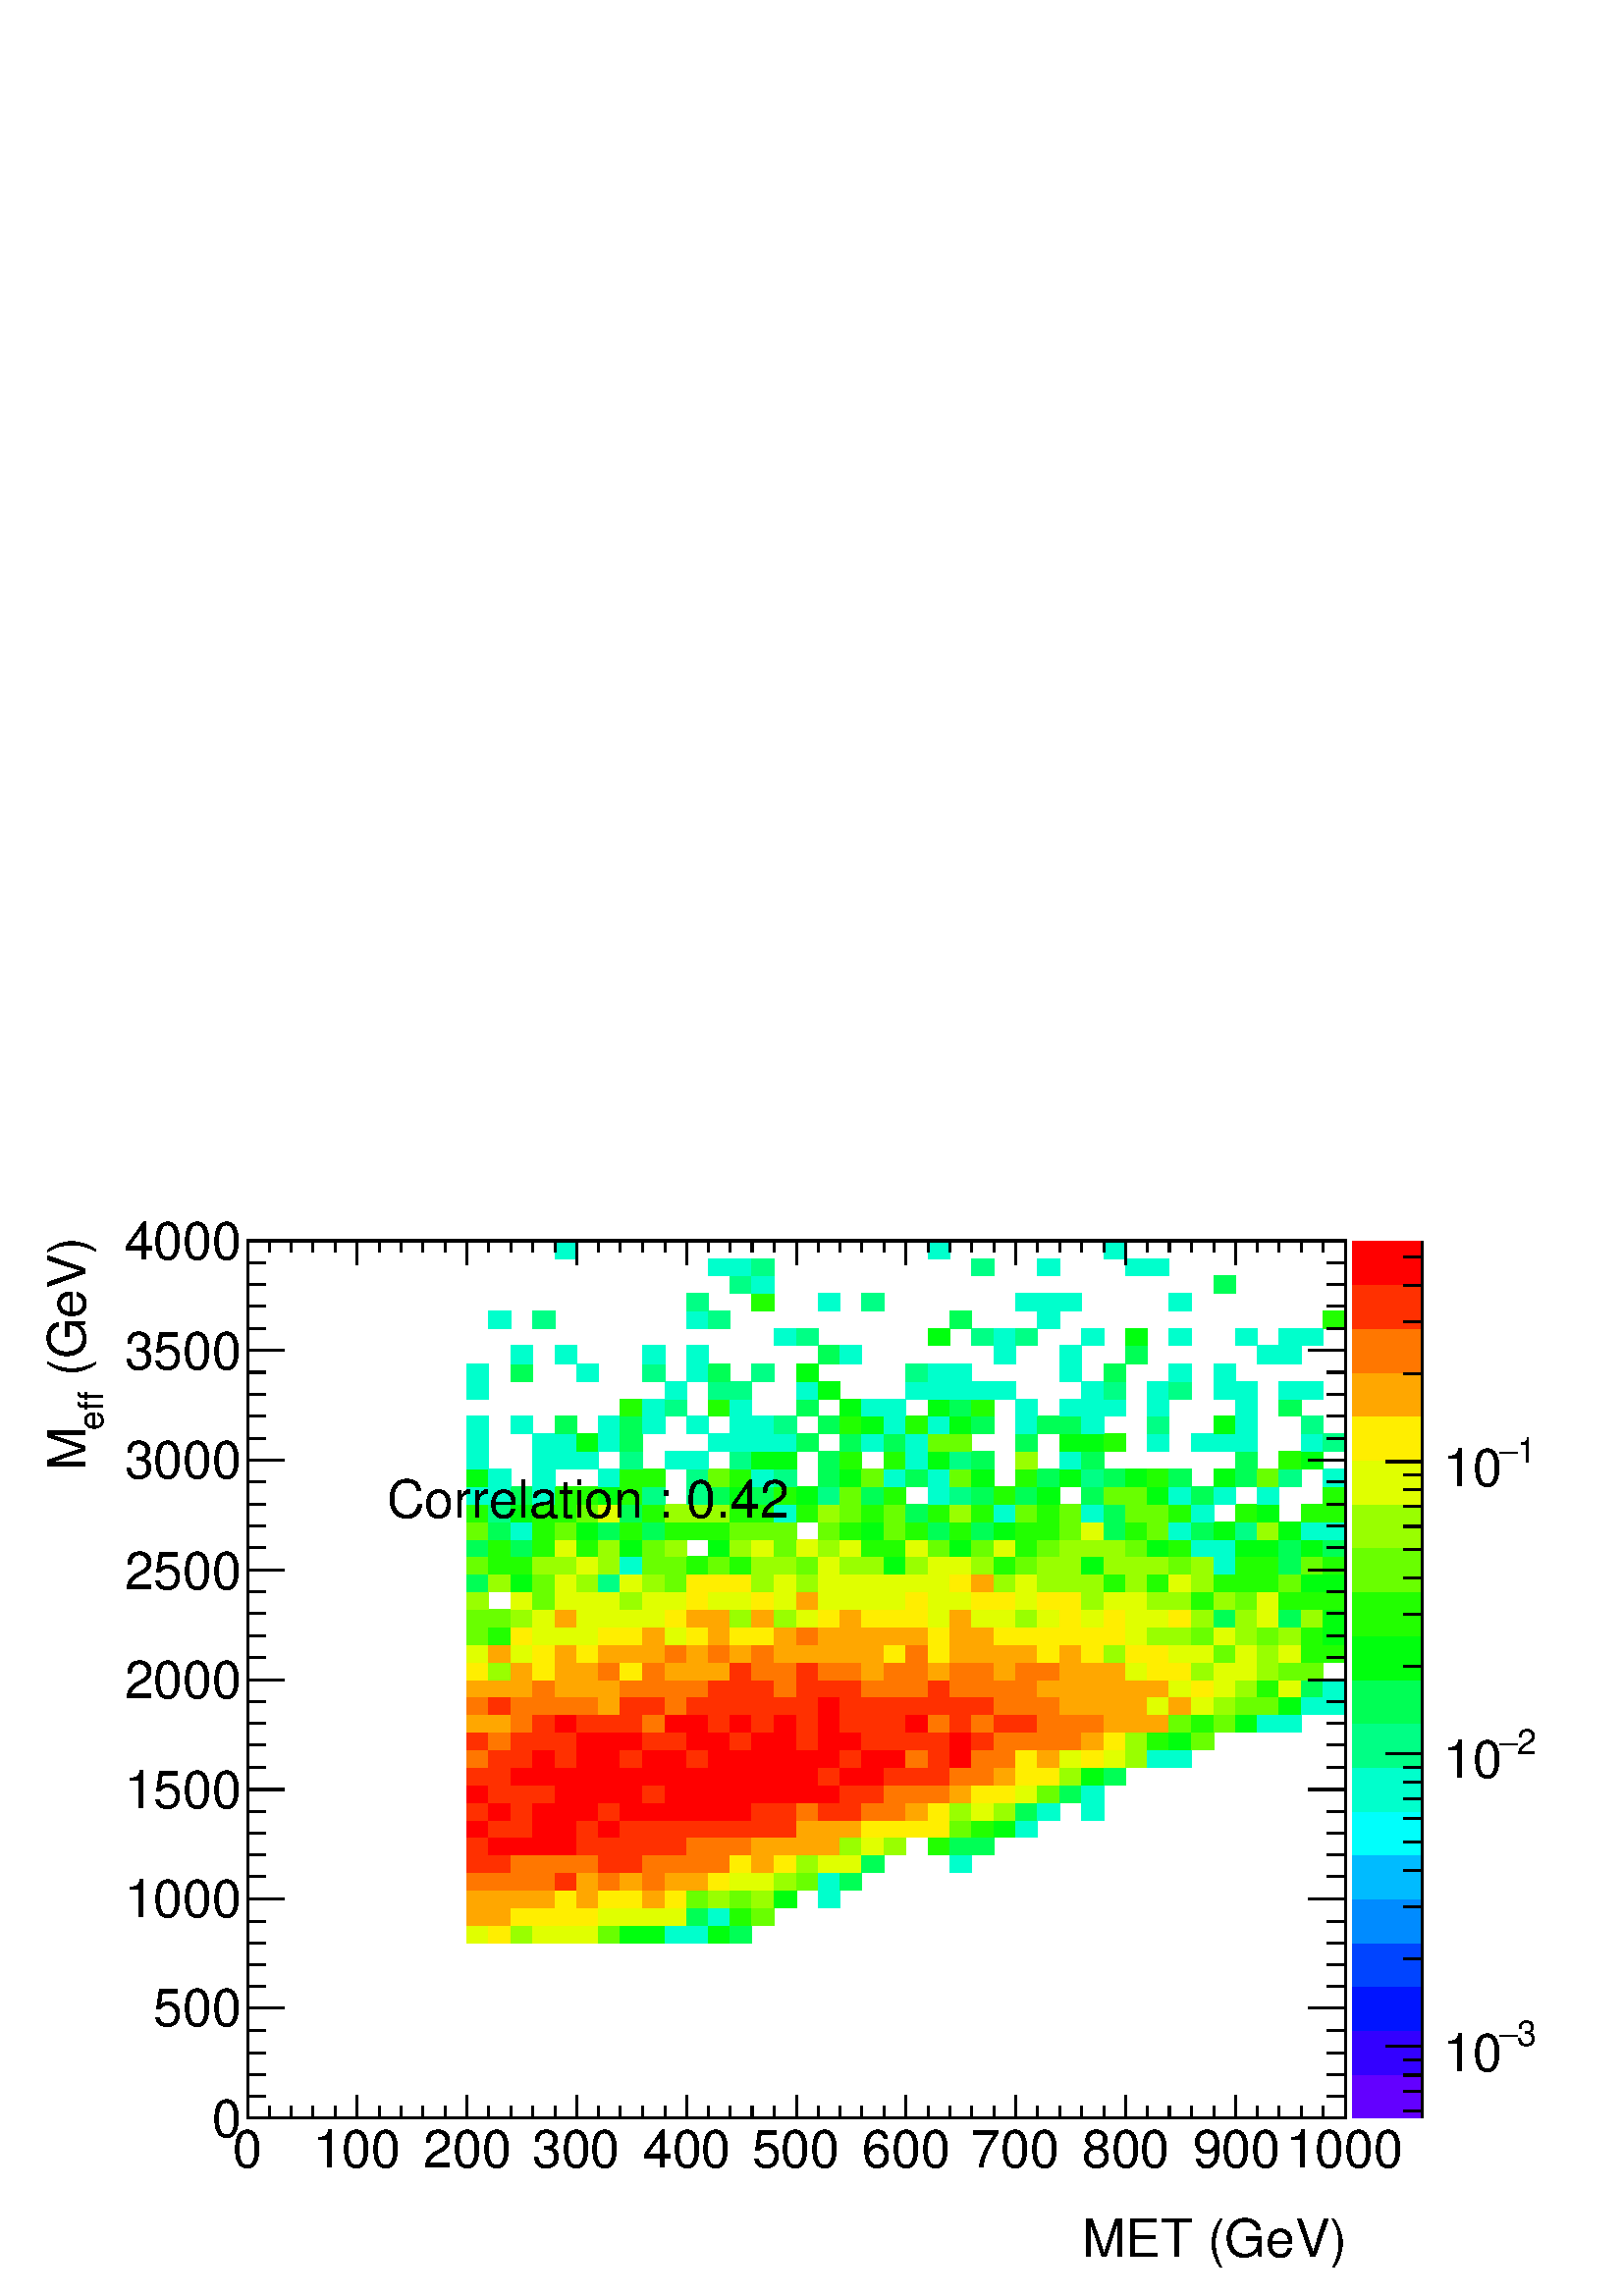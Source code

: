 %!PS-Adobe-2.0 EPSF-2.0
%%BoundingBox:  0 0 567 407
%%DocumentNeededResources: ProcSet (FontSetInit)
%%EndComments
%%BeginProlog
80 dict begin
/s {stroke} def /l {lineto} def /m {moveto} def /t {translate} def
/r {rotate} def /rl {roll}  def /R {repeat} def
/d {rlineto} def /rm {rmoveto} def /gr {grestore} def /f {eofill} def
/c {setrgbcolor} def /black {0 setgray} def /sd {setdash} def
/cl {closepath} def /sf {scalefont setfont} def /lw {setlinewidth} def
/box {m dup 0 exch d exch 0 d 0 exch neg d cl} def
/NC{systemdict begin initclip end}def/C{NC box clip newpath}def
/bl {box s} def /bf {gsave box gsave f grestore 1 lw [] 0 sd s grestore} def /Y { 0 exch d} def /X { 0 d} def 
/K {{pop pop 0 moveto} exch kshow} bind def
/ita {/ang 15 def gsave [1 0 ang dup sin exch cos div 1 0 0] concat} def 
/mp {newpath /y exch def /x exch def} def
/side {[w .77 mul w .23 mul] .385 w mul sd w 0 l currentpoint t -144 r} def
/mr {mp x y w2 0 360 arc} def /m24 {mr s} def /m20 {mr f} def
/mb {mp x y w2 add m w2 neg 0 d 0 w neg d w 0 d 0 w d cl} def
/mt {mp x y w2 add m w2 neg w neg d w 0 d cl} def
/m21 {mb f} def /m25 {mb s} def /m22 {mt f} def /m26{mt s} def
/m23 {mp x y w2 sub m w2 w d w neg 0 d cl f} def
/m27 {mp x y w2 add m w3 neg w2 neg d w3 w2 neg d w3 w2 d cl s} def
/m28 {mp x w2 sub y w2 sub w3 add m w3 0 d  0 w3 neg d w3 0 d 0 w3 d w3 0 d  0 w3 d w3 neg 0 d 0 w3 d w3 neg 0 d 0 w3 neg d w3 neg 0 d cl s } def
/m29 {mp gsave x w2 sub y w2 add w3 sub m currentpoint t 4 {side} repeat cl fill gr} def
/m30 {mp gsave x w2 sub y w2 add w3 sub m currentpoint t 4 {side} repeat cl s gr} def
/m31 {mp x y w2 sub m 0 w d x w2 sub y m w 0 d x w2 sub y w2 add m w w neg d x w2 sub y w2 sub m w w d s} def
/m32 {mp x y w2 sub m w2 w d w neg 0 d cl s} def
/m33 {mp x y w2 add m w3 neg w2 neg d w3 w2 neg d w3 w2 d cl f} def
/m34 {mp x w2 sub y w2 sub w3 add m w3 0 d  0 w3 neg d w3 0 d 0 w3 d w3 0 d  0 w3 d w3 neg 0 d 0 w3 d w3 neg 0 d 0 w3 neg d w3 neg 0 d cl f } def
/m2 {mp x y w2 sub m 0 w d x w2 sub y m w 0 d s} def
/m5 {mp x w2 sub y w2 sub m w w d x w2 sub y w2 add m w w neg d s} def
%%IncludeResource: ProcSet (FontSetInit)
%%IncludeResource: font Times-Roman
%%IncludeResource: font Times-Italic
%%IncludeResource: font Times-Bold
%%IncludeResource: font Times-BoldItalic
%%IncludeResource: font Helvetica
%%IncludeResource: font Helvetica-Oblique
%%IncludeResource: font Helvetica-Bold
%%IncludeResource: font Helvetica-BoldOblique
%%IncludeResource: font Courier
%%IncludeResource: font Courier-Oblique
%%IncludeResource: font Courier-Bold
%%IncludeResource: font Courier-BoldOblique
%%IncludeResource: font Symbol
%%IncludeResource: font ZapfDingbats
/reEncode {exch findfont dup length dict begin {1 index /FID eq  {pop pop} {def} ifelse } forall /Encoding exch def currentdict end dup /FontName get exch definefont pop } def [/Times-Bold /Times-Italic /Times-BoldItalic /Helvetica /Helvetica-Oblique
 /Helvetica-Bold /Helvetica-BoldOblique /Courier /Courier-Oblique /Courier-Bold /Courier-BoldOblique /Times-Roman /AvantGarde-Book /AvantGarde-BookOblique /AvantGarde-Demi /AvantGarde-DemiOblique /Bookman-Demi /Bookman-DemiItalic /Bookman-Light
 /Bookman-LightItalic /Helvetica-Narrow /Helvetica-Narrow-Bold /Helvetica-Narrow-BoldOblique /Helvetica-Narrow-Oblique /NewCenturySchlbk-Roman /NewCenturySchlbk-Bold /NewCenturySchlbk-BoldItalic /NewCenturySchlbk-Italic /Palatino-Bold
 /Palatino-BoldItalic /Palatino-Italic /Palatino-Roman ] {ISOLatin1Encoding reEncode } forall
%%EndProlog
%%BeginSetup
%%EndSetup
newpath  gsave  .25 .25 scale  gsave  0 0 t black[  ] 0 sd 3 lw 1 1 1 c 2268 1630 0 0 bf black 1 1 1 c 1610 1287 363 261 bf black 1610 1287 363 261 bl 1 1 1 c 0.88 1 0 c 32 26 685 518 bf 1 0.933 0 c 32 26 717 518 bf 0.6 1 0 c 32 26 749 518 bf 0.88
 1 0 c 33 26 781 518 bf 32 26 814 518 bf 32 26 846 518 bf 0.413 1 0 c 32 26 878 518 bf 0 1 0.053 c 32 26 910 518 bf 33 26 942 518 bf 0 1 0.8 c 32 26 975 518 bf 32 26 1007 518 bf 0 1 0.053 c 32 26 1039 518 bf 0 1 0.333 c 32 26 1071 518
 bf 1 0.653 0 c 32 26 685 544 bf 32 26 717 544 bf 1 0.933 0 c 32 26 749 544 bf 33 26 781 544 bf 32 26 814 544 bf 32 26 846 544 bf 0.88 1 0 c 32 26 878 544 bf 32 26 910 544 bf 33 26 942 544 bf 32 26 975 544 bf 0 1 0.333 c 32 26 1007 544 bf 0
 1 0.8 c 32 26 1039 544 bf 0.133 1 0 c 32 26 1071 544 bf 0.413 1 0 c 33 26 1103 544 bf 1 0.653 0 c 32 25 685 570 bf 32 25 717 570 bf 32 25 749 570 bf 33 25 781 570 bf 1 0.933 0 c 32 25 814 570 bf 1 0.653 0 c 32 25 846 570 bf 1 0.933
 0 c 32 25 878 570 bf 32 25 910 570 bf 1 0.653 0 c 33 25 942 570 bf 1 0.933 0 c 32 25 975 570 bf 0.413 1 0 c 32 25 1007 570 bf 0.6 1 0 c 32 25 1039 570 bf 0.413 1 0 c 32 25 1071 570 bf 0.6 1 0 c 33 25 1103 570 bf 0 1 0.053 c 32 25
 1136 570 bf 0 1 0.8 c 32 25 1200 570 bf 1 0.467 0 c 32 26 685 595 bf 32 26 717 595 bf 32 26 749 595 bf 33 26 781 595 bf 1 0.187 0 c 32 26 814 595 bf 1 0.653 0 c 32 26 846 595 bf 1 0.467 0 c 32 26 878 595 bf 1 0.653 0 c 32 26 910 595
 bf 1 0.467 0 c 33 26 942 595 bf 1 0.653 0 c 32 26 975 595 bf 32 26 1007 595 bf 1 0.933 0 c 32 26 1039 595 bf 0.88 1 0 c 32 26 1071 595 bf 33 26 1103 595 bf 0.6 1 0 c 32 26 1136 595 bf 0.413 1 0 c 32 26 1168 595 bf 0 1 0.8 c 32 26 1200
 595 bf 0 1 0.333 c 32 26 1232 595 bf 1 0.187 0 c 32 26 685 621 bf 32 26 717 621 bf 1 0.467 0 c 32 26 749 621 bf 33 26 781 621 bf 32 26 814 621 bf 32 26 846 621 bf 1 0.187 0 c 32 26 878 621 bf 32 26 910 621 bf 1 0.467 0 c 33 26 942 621
 bf 32 26 975 621 bf 32 26 1007 621 bf 32 26 1039 621 bf 1 0.933 0 c 32 26 1071 621 bf 1 0.653 0 c 33 26 1103 621 bf 1 0.933 0 c 32 26 1136 621 bf 0.6 1 0 c 32 26 1168 621 bf 0.88 1 0 c 32 26 1200 621 bf 32 26 1232 621 bf 0 1 0.333 c 33
 26 1264 621 bf 0 1 0.8 c 32 26 1393 621 bf 1 0.187 0 c 32 26 685 647 bf 1 0 0 c 32 26 717 647 bf 32 26 749 647 bf 33 26 781 647 bf 32 26 814 647 bf 1 0.187 0 c 32 26 846 647 bf 32 26 878 647 bf 32 26 910 647 bf 33 26 942 647 bf 32 26 975 647
 bf 1 0.467 0 c 32 26 1007 647 bf 32 26 1039 647 bf 32 26 1071 647 bf 1 0.653 0 c 33 26 1103 647 bf 32 26 1136 647 bf 32 26 1168 647 bf 32 26 1200 647 bf 0.6 1 0 c 32 26 1232 647 bf 0.88 1 0 c 33 26 1264 647 bf 0.6 1 0 c 32 26 1297 647 bf
 0.133 1 0 c 32 26 1361 647 bf 0 1 0.333 c 32 26 1393 647 bf 33 26 1425 647 bf 1 0 0 c 32 25 685 673 bf 1 0.187 0 c 32 25 717 673 bf 32 25 749 673 bf 1 0 0 c 33 25 781 673 bf 32 25 814 673 bf 1 0.187 0 c 32 25 846 673 bf 1 0 0 c 32 25 878
 673 bf 1 0.187 0 c 32 25 910 673 bf 33 25 942 673 bf 32 25 975 673 bf 32 25 1007 673 bf 32 25 1039 673 bf 32 25 1071 673 bf 33 25 1103 673 bf 32 25 1136 673 bf 1 0.653 0 c 32 25 1168 673 bf 32 25 1200 673 bf 32 25 1232 673 bf 1 0.933 0 c 33
 25 1264 673 bf 32 25 1297 673 bf 32 25 1329 673 bf 32 25 1361 673 bf 0.413 1 0 c 32 25 1393 673 bf 0.133 1 0 c 33 25 1425 673 bf 0 1 0.053 c 32 25 1458 673 bf 0 1 0.8 c 32 25 1490 673 bf 1 0.187 0 c 32 26 685 698 bf 1 0 0 c 32 26 717
 698 bf 1 0.187 0 c 32 26 749 698 bf 1 0 0 c 33 26 781 698 bf 32 26 814 698 bf 32 26 846 698 bf 1 0.187 0 c 32 26 878 698 bf 1 0 0 c 32 26 910 698 bf 33 26 942 698 bf 32 26 975 698 bf 32 26 1007 698 bf 32 26 1039 698 bf 32 26 1071 698 bf 1
 0.187 0 c 33 26 1103 698 bf 32 26 1136 698 bf 1 0.467 0 c 32 26 1168 698 bf 1 0.187 0 c 32 26 1200 698 bf 32 26 1232 698 bf 1 0.467 0 c 33 26 1264 698 bf 32 26 1297 698 bf 1 0.653 0 c 32 26 1329 698 bf 1 0.933 0 c 32 26 1361 698 bf
 0.6 1 0 c 32 26 1393 698 bf 0.88 1 0 c 33 26 1425 698 bf 0.6 1 0 c 32 26 1458 698 bf 0 1 0.333 c 32 26 1490 698 bf 0 1 0.8 c 32 26 1522 698 bf 33 26 1586 698 bf 1 0 0 c 32 26 685 724 bf 1 0.187 0 c 32 26 717 724 bf 32 26 749 724 bf 33 26 781
 724 bf 1 0 0 c 32 26 814 724 bf 32 26 846 724 bf 32 26 878 724 bf 32 26 910 724 bf 1 0.187 0 c 33 26 942 724 bf 1 0 0 c 32 26 975 724 bf 32 26 1007 724 bf 32 26 1039 724 bf 32 26 1071 724 bf 33 26 1103 724 bf 32 26 1136 724 bf 32 26 1168 724 bf
 32 26 1200 724 bf 1 0.187 0 c 32 26 1232 724 bf 33 26 1264 724 bf 1 0.467 0 c 32 26 1297 724 bf 32 26 1329 724 bf 32 26 1361 724 bf 1 0.653 0 c 32 26 1393 724 bf 1 0.933 0 c 33 26 1425 724 bf 32 26 1458 724 bf 0.88 1 0 c 32 26 1490 724
 bf 0.413 1 0 c 32 26 1522 724 bf 0 1 0.333 c 32 26 1554 724 bf 0 1 0.8 c 33 26 1586 724 bf 1 0.187 0 c 32 26 685 750 bf 32 26 717 750 bf 1 0 0 c 32 26 749 750 bf 33 26 781 750 bf 32 26 814 750 bf 32 26 846 750 bf 32 26 878 750 bf 32 26 910
 750 bf 33 26 942 750 bf 32 26 975 750 bf 32 26 1007 750 bf 32 26 1039 750 bf 32 26 1071 750 bf 33 26 1103 750 bf 32 26 1136 750 bf 32 26 1168 750 bf 1 0.187 0 c 32 26 1200 750 bf 1 0 0 c 32 26 1232 750 bf 33 26 1264 750 bf 1 0.187 0 c 32 26
 1297 750 bf 32 26 1329 750 bf 32 26 1361 750 bf 1 0.467 0 c 32 26 1393 750 bf 33 26 1425 750 bf 1 0.653 0 c 32 26 1458 750 bf 1 0.933 0 c 32 26 1490 750 bf 32 26 1522 750 bf 0.6 1 0 c 32 26 1554 750 bf 0 1 0.053 c 33 26 1586 750 bf 0 1
 0.333 c 32 26 1619 750 bf 1 0.467 0 c 32 25 685 776 bf 1 0.187 0 c 32 25 717 776 bf 32 25 749 776 bf 1 0 0 c 33 25 781 776 bf 1 0.187 0 c 32 25 814 776 bf 1 0 0 c 32 25 846 776 bf 32 25 878 776 bf 1 0.187 0 c 32 25 910 776 bf 1 0 0 c
 33 25 942 776 bf 32 25 975 776 bf 1 0.187 0 c 32 25 1007 776 bf 1 0 0 c 32 25 1039 776 bf 32 25 1071 776 bf 33 25 1103 776 bf 32 25 1136 776 bf 32 25 1168 776 bf 32 25 1200 776 bf 1 0.187 0 c 32 25 1232 776 bf 1 0 0 c 33 25 1264 776 bf 32 25
 1297 776 bf 1 0.467 0 c 32 25 1329 776 bf 1 0.187 0 c 32 25 1361 776 bf 1 0 0 c 32 25 1393 776 bf 1 0.467 0 c 33 25 1425 776 bf 32 25 1458 776 bf 1 0.933 0 c 32 25 1490 776 bf 1 0.653 0 c 32 25 1522 776 bf 0.88 1 0 c 32 25 1554 776 bf
 1 0.933 0 c 33 25 1586 776 bf 0.88 1 0 c 32 25 1619 776 bf 0.6 1 0 c 32 25 1651 776 bf 0 1 0.8 c 32 25 1683 776 bf 33 25 1715 776 bf 1 0.187 0 c 32 26 685 801 bf 1 0.467 0 c 32 26 717 801 bf 1 0.187 0 c 32 26 749 801 bf 33 26 781 801 bf
 32 26 814 801 bf 1 0 0 c 32 26 846 801 bf 32 26 878 801 bf 32 26 910 801 bf 1 0.187 0 c 33 26 942 801 bf 32 26 975 801 bf 1 0 0 c 32 26 1007 801 bf 32 26 1039 801 bf 1 0.187 0 c 32 26 1071 801 bf 1 0 0 c 33 26 1103 801 bf 32 26 1136 801 bf 1
 0.187 0 c 32 26 1168 801 bf 1 0 0 c 32 26 1200 801 bf 32 26 1232 801 bf 1 0.187 0 c 33 26 1264 801 bf 32 26 1297 801 bf 32 26 1329 801 bf 32 26 1361 801 bf 1 0 0 c 32 26 1393 801 bf 1 0.187 0 c 33 26 1425 801 bf 1 0.467 0 c 32 26 1458
 801 bf 32 26 1490 801 bf 32 26 1522 801 bf 32 26 1554 801 bf 1 0.653 0 c 33 26 1586 801 bf 1 0.933 0 c 32 26 1619 801 bf 0.6 1 0 c 32 26 1651 801 bf 0.133 1 0 c 32 26 1683 801 bf 0 1 0.053 c 33 26 1715 801 bf 0.413 1 0 c 32 26 1748
 801 bf 1 0.653 0 c 32 26 685 827 bf 32 26 717 827 bf 1 0.467 0 c 32 26 749 827 bf 1 0.187 0 c 33 26 781 827 bf 1 0 0 c 32 26 814 827 bf 1 0.187 0 c 32 26 846 827 bf 32 26 878 827 bf 32 26 910 827 bf 1 0.467 0 c 33 26 942 827 bf 1 0 0
 c 32 26 975 827 bf 32 26 1007 827 bf 1 0.187 0 c 32 26 1039 827 bf 1 0 0 c 32 26 1071 827 bf 1 0.187 0 c 33 26 1103 827 bf 1 0 0 c 32 26 1136 827 bf 1 0.187 0 c 32 26 1168 827 bf 1 0 0 c 32 26 1200 827 bf 1 0.187 0 c 32 26 1232 827 bf 33
 26 1264 827 bf 32 26 1297 827 bf 1 0 0 c 32 26 1329 827 bf 1 0.467 0 c 32 26 1361 827 bf 1 0.187 0 c 32 26 1393 827 bf 1 0.467 0 c 33 26 1425 827 bf 1 0.187 0 c 32 26 1458 827 bf 32 26 1490 827 bf 1 0.467 0 c 32 26 1522 827 bf 32 26
 1554 827 bf 33 26 1586 827 bf 1 0.653 0 c 32 26 1619 827 bf 32 26 1651 827 bf 32 26 1683 827 bf 0.413 1 0 c 33 26 1715 827 bf 0.133 1 0 c 32 26 1748 827 bf 0.413 1 0 c 32 26 1780 827 bf 0 1 0.053 c 32 26 1812 827 bf 0 1 0.8 c 32 26
 1844 827 bf 33 26 1876 827 bf 1 0.467 0 c 32 26 685 853 bf 1 0.187 0 c 32 26 717 853 bf 1 0.467 0 c 32 26 749 853 bf 33 26 781 853 bf 32 26 814 853 bf 32 26 846 853 bf 1 0.653 0 c 32 26 878 853 bf 1 0.187 0 c 32 26 910 853 bf 33 26
 942 853 bf 1 0.467 0 c 32 26 975 853 bf 1 0.187 0 c 32 26 1007 853 bf 32 26 1039 853 bf 32 26 1071 853 bf 33 26 1103 853 bf 32 26 1136 853 bf 32 26 1168 853 bf 1 0 0 c 32 26 1200 853 bf 1 0.187 0 c 32 26 1232 853 bf 33 26 1264 853 bf 32 26
 1297 853 bf 32 26 1329 853 bf 32 26 1361 853 bf 32 26 1393 853 bf 33 26 1425 853 bf 1 0.467 0 c 32 26 1458 853 bf 32 26 1490 853 bf 32 26 1522 853 bf 1 0.653 0 c 32 26 1554 853 bf 33 26 1586 853 bf 32 26 1619 853 bf 32 26 1651 853 bf 0.88 1 0
 c 32 26 1683 853 bf 1 0.653 0 c 33 26 1715 853 bf 0.88 1 0 c 32 26 1748 853 bf 0.6 1 0 c 32 26 1780 853 bf 0.413 1 0 c 32 26 1812 853 bf 32 26 1844 853 bf 0 1 0.053 c 33 26 1876 853 bf 0 1 0.8 c 32 26 1909 853 bf 32 26 1941 853 bf 1
 0.653 0 c 32 25 685 879 bf 32 25 717 879 bf 32 25 749 879 bf 1 0.467 0 c 33 25 781 879 bf 1 0.653 0 c 32 25 814 879 bf 32 25 846 879 bf 32 25 878 879 bf 1 0.467 0 c 32 25 910 879 bf 33 25 942 879 bf 32 25 975 879 bf 32 25 1007 879 bf 1
 0.187 0 c 32 25 1039 879 bf 32 25 1071 879 bf 33 25 1103 879 bf 1 0.467 0 c 32 25 1136 879 bf 1 0.187 0 c 32 25 1168 879 bf 32 25 1200 879 bf 32 25 1232 879 bf 1 0.467 0 c 33 25 1264 879 bf 32 25 1297 879 bf 32 25 1329 879 bf 1 0.187
 0 c 32 25 1361 879 bf 1 0.467 0 c 32 25 1393 879 bf 33 25 1425 879 bf 32 25 1458 879 bf 32 25 1490 879 bf 1 0.653 0 c 32 25 1522 879 bf 32 25 1554 879 bf 33 25 1586 879 bf 32 25 1619 879 bf 32 25 1651 879 bf 32 25 1683 879 bf 0.88 1 0 c 33 25
 1715 879 bf 1 0.933 0 c 32 25 1748 879 bf 0.88 1 0 c 32 25 1780 879 bf 0.6 1 0 c 32 25 1812 879 bf 0.133 1 0 c 32 25 1844 879 bf 0.88 1 0 c 33 25 1876 879 bf 0 1 0.333 c 32 25 1909 879 bf 0 1 0.8 c 32 25 1941 879 bf 1 0.933 0 c 32 26 685
 904 bf 0.6 1 0 c 32 26 717 904 bf 1 0.653 0 c 32 26 749 904 bf 1 0.933 0 c 33 26 781 904 bf 1 0.653 0 c 32 26 814 904 bf 32 26 846 904 bf 1 0.467 0 c 32 26 878 904 bf 1 0.933 0 c 32 26 910 904 bf 1 0.467 0 c 33 26 942 904 bf 1
 0.653 0 c 32 26 975 904 bf 32 26 1007 904 bf 32 26 1039 904 bf 1 0.187 0 c 32 26 1071 904 bf 1 0.467 0 c 33 26 1103 904 bf 32 26 1136 904 bf 1 0.187 0 c 32 26 1168 904 bf 1 0.467 0 c 32 26 1200 904 bf 32 26 1232 904 bf 1 0.653 0 c
 33 26 1264 904 bf 1 0.467 0 c 32 26 1297 904 bf 32 26 1329 904 bf 1 0.653 0 c 32 26 1361 904 bf 1 0.467 0 c 32 26 1393 904 bf 33 26 1425 904 bf 1 0.653 0 c 32 26 1458 904 bf 1 0.467 0 c 32 26 1490 904 bf 32 26 1522 904 bf 1 0.653 0
 c 32 26 1554 904 bf 33 26 1586 904 bf 32 26 1619 904 bf 0.88 1 0 c 32 26 1651 904 bf 1 0.933 0 c 32 26 1683 904 bf 33 26 1715 904 bf 0.6 1 0 c 32 26 1748 904 bf 0.88 1 0 c 32 26 1780 904 bf 32 26 1812 904 bf 0.6 1 0 c 32 26 1844 904 bf 0.413 1
 0 c 33 26 1876 904 bf 32 26 1909 904 bf 0.88 1 0 c 32 26 685 930 bf 1 0.653 0 c 32 26 717 930 bf 0.88 1 0 c 32 26 749 930 bf 1 0.933 0 c 33 26 781 930 bf 1 0.653 0 c 32 26 814 930 bf 1 0.933 0 c 32 26 846 930 bf 1 0.653 0 c 32 26 878
 930 bf 32 26 910 930 bf 33 26 942 930 bf 1 0.467 0 c 32 26 975 930 bf 1 0.653 0 c 32 26 1007 930 bf 1 0.467 0 c 32 26 1039 930 bf 1 0.653 0 c 32 26 1071 930 bf 1 0.467 0 c 33 26 1103 930 bf 1 0.653 0 c 32 26 1136 930 bf 32 26 1168
 930 bf 32 26 1200 930 bf 32 26 1232 930 bf 33 26 1264 930 bf 1 0.933 0 c 32 26 1297 930 bf 1 0.467 0 c 32 26 1329 930 bf 1 0.933 0 c 32 26 1361 930 bf 1 0.653 0 c 32 26 1393 930 bf 33 26 1425 930 bf 32 26 1458 930 bf 32 26 1490 930 bf 1
 0.933 0 c 32 26 1522 930 bf 1 0.653 0 c 32 26 1554 930 bf 1 0.933 0 c 33 26 1586 930 bf 0.6 1 0 c 32 26 1619 930 bf 1 0.933 0 c 32 26 1651 930 bf 32 26 1683 930 bf 0.88 1 0 c 33 26 1715 930 bf 32 26 1748 930 bf 0.413 1 0 c 32 26 1780
 930 bf 0.88 1 0 c 32 26 1812 930 bf 0.6 1 0 c 32 26 1844 930 bf 0.88 1 0 c 33 26 1876 930 bf 0.133 1 0 c 32 26 1909 930 bf 32 26 1941 930 bf 0.413 1 0 c 32 26 685 956 bf 0.133 1 0 c 32 26 717 956 bf 1 0.933 0 c 32 26 749 956 bf 0.88 1 0
 c 33 26 781 956 bf 32 26 814 956 bf 32 26 846 956 bf 1 0.933 0 c 32 26 878 956 bf 32 26 910 956 bf 1 0.653 0 c 33 26 942 956 bf 0.88 1 0 c 32 26 975 956 bf 1 0.933 0 c 32 26 1007 956 bf 1 0.653 0 c 32 26 1039 956 bf 1 0.933 0 c 32 26
 1071 956 bf 33 26 1103 956 bf 1 0.653 0 c 32 26 1136 956 bf 1 0.467 0 c 32 26 1168 956 bf 1 0.653 0 c 32 26 1200 956 bf 32 26 1232 956 bf 33 26 1264 956 bf 32 26 1297 956 bf 32 26 1329 956 bf 1 0.933 0 c 32 26 1361 956 bf 1 0.653 0 c
 32 26 1393 956 bf 33 26 1425 956 bf 1 0.933 0 c 32 26 1458 956 bf 32 26 1490 956 bf 32 26 1522 956 bf 32 26 1554 956 bf 33 26 1586 956 bf 32 26 1619 956 bf 0.88 1 0 c 32 26 1651 956 bf 0.6 1 0 c 32 26 1683 956 bf 33 26 1715 956 bf 0.413 1 0 c
 32 26 1748 956 bf 0.88 1 0 c 32 26 1780 956 bf 0.6 1 0 c 32 26 1812 956 bf 0.413 1 0 c 32 26 1844 956 bf 0.6 1 0 c 33 26 1876 956 bf 0.133 1 0 c 32 26 1909 956 bf 0 1 0.053 c 32 26 1941 956 bf 0.413 1 0 c 32 25 685 982 bf 32 25 717 982
 bf 0.6 1 0 c 32 25 749 982 bf 0.88 1 0 c 33 25 781 982 bf 1 0.653 0 c 32 25 814 982 bf 0.88 1 0 c 32 25 846 982 bf 32 25 878 982 bf 32 25 910 982 bf 33 25 942 982 bf 1 0.933 0 c 32 25 975 982 bf 1 0.653 0 c 32 25 1007 982 bf 32 25 1039 982
 bf 0.6 1 0 c 32 25 1071 982 bf 1 0.653 0 c 33 25 1103 982 bf 0.6 1 0 c 32 25 1136 982 bf 0.88 1 0 c 32 25 1168 982 bf 1 0.933 0 c 32 25 1200 982 bf 1 0.653 0 c 32 25 1232 982 bf 1 0.933 0 c 33 25 1264 982 bf 32 25 1297 982 bf 32 25 1329
 982 bf 0.88 1 0 c 32 25 1361 982 bf 1 0.653 0 c 32 25 1393 982 bf 0.88 1 0 c 33 25 1425 982 bf 32 25 1458 982 bf 0.6 1 0 c 32 25 1490 982 bf 0.88 1 0 c 32 25 1522 982 bf 1 0.933 0 c 32 25 1554 982 bf 0.88 1 0 c 33 25 1586 982 bf 1 0.933 0 c
 32 25 1619 982 bf 0.88 1 0 c 32 25 1651 982 bf 32 25 1683 982 bf 1 0.933 0 c 33 25 1715 982 bf 0.6 1 0 c 32 25 1748 982 bf 0 1 0.333 c 32 25 1780 982 bf 0.6 1 0 c 32 25 1812 982 bf 0.88 1 0 c 32 25 1844 982 bf 0 1 0.333 c 33 25 1876 982 bf
 0.6 1 0 c 32 25 1909 982 bf 0 1 0.053 c 32 25 1941 982 bf 0.6 1 0 c 32 26 685 1007 bf 0.88 1 0 c 32 26 749 1007 bf 0.413 1 0 c 33 26 781 1007 bf 0.88 1 0 c 32 26 814 1007 bf 32 26 846 1007 bf 32 26 878 1007 bf 0.6 1 0 c 32 26 910 1007 bf 0.88
 1 0 c 33 26 942 1007 bf 32 26 975 1007 bf 1 0.933 0 c 32 26 1007 1007 bf 0.88 1 0 c 32 26 1039 1007 bf 32 26 1071 1007 bf 1 0.933 0 c 33 26 1103 1007 bf 0.88 1 0 c 32 26 1136 1007 bf 1 0.653 0 c 32 26 1168 1007 bf 0.88 1 0 c 32 26 1200 1007
 bf 32 26 1232 1007 bf 33 26 1264 1007 bf 32 26 1297 1007 bf 1 0.933 0 c 32 26 1329 1007 bf 0.88 1 0 c 32 26 1361 1007 bf 32 26 1393 1007 bf 1 0.933 0 c 33 26 1425 1007 bf 32 26 1458 1007 bf 0.88 1 0 c 32 26 1490 1007 bf 1 0.933 0 c 32 26
 1522 1007 bf 32 26 1554 1007 bf 0.6 1 0 c 33 26 1586 1007 bf 0.88 1 0 c 32 26 1619 1007 bf 32 26 1651 1007 bf 0.6 1 0 c 32 26 1683 1007 bf 33 26 1715 1007 bf 0.133 1 0 c 32 26 1748 1007 bf 0.6 1 0 c 32 26 1780 1007 bf 0.413 1 0 c 32 26 1812
 1007 bf 0.88 1 0 c 32 26 1844 1007 bf 0.133 1 0 c 33 26 1876 1007 bf 32 26 1909 1007 bf 32 26 1941 1007 bf 0 1 0.333 c 32 26 685 1033 bf 0.6 1 0 c 32 26 717 1033 bf 0 1 0.053 c 32 26 749 1033 bf 0.413 1 0 c 33 26 781 1033 bf 0.88 1 0 c
 32 26 814 1033 bf 0.6 1 0 c 32 26 846 1033 bf 0 1 0.52 c 32 26 878 1033 bf 0.88 1 0 c 32 26 910 1033 bf 0.6 1 0 c 33 26 942 1033 bf 0.413 1 0 c 32 26 975 1033 bf 1 0.933 0 c 32 26 1007 1033 bf 32 26 1039 1033 bf 32 26 1071 1033 bf 0.6 1 0 c 33
 26 1103 1033 bf 0.88 1 0 c 32 26 1136 1033 bf 0.6 1 0 c 32 26 1168 1033 bf 0.88 1 0 c 32 26 1200 1033 bf 32 26 1232 1033 bf 33 26 1264 1033 bf 32 26 1297 1033 bf 32 26 1329 1033 bf 32 26 1361 1033 bf 1 0.933 0 c 32 26 1393 1033 bf 1 0.653 0 c
 33 26 1425 1033 bf 0.6 1 0 c 32 26 1458 1033 bf 0.88 1 0 c 32 26 1490 1033 bf 0.6 1 0 c 32 26 1522 1033 bf 32 26 1554 1033 bf 33 26 1586 1033 bf 0.133 1 0 c 32 26 1619 1033 bf 0.6 1 0 c 32 26 1651 1033 bf 0.133 1 0 c 32 26 1683 1033 bf 0.88 1
 0 c 33 26 1715 1033 bf 0.6 1 0 c 32 26 1748 1033 bf 0.133 1 0 c 32 26 1780 1033 bf 32 26 1812 1033 bf 32 26 1844 1033 bf 0.413 1 0 c 33 26 1876 1033 bf 0 1 0.053 c 32 26 1909 1033 bf 32 26 1941 1033 bf 0.413 1 0 c 32 26 685 1059 bf
 0.133 1 0 c 32 26 717 1059 bf 32 26 749 1059 bf 0.6 1 0 c 33 26 781 1059 bf 32 26 814 1059 bf 0.88 1 0 c 32 26 846 1059 bf 0.6 1 0 c 32 26 878 1059 bf 0 1 0.8 c 32 26 910 1059 bf 0.413 1 0 c 33 26 942 1059 bf 32 26 975 1059 bf 0.133 1 0 c
 32 26 1007 1059 bf 0.413 1 0 c 32 26 1039 1059 bf 0.133 1 0 c 32 26 1071 1059 bf 0.6 1 0 c 33 26 1103 1059 bf 32 26 1136 1059 bf 0.413 1 0 c 32 26 1168 1059 bf 0.88 1 0 c 32 26 1200 1059 bf 0.6 1 0 c 32 26 1232 1059 bf 33 26 1264 1059 bf 0
 1 0.053 c 32 26 1297 1059 bf 0.6 1 0 c 32 26 1329 1059 bf 0.88 1 0 c 32 26 1361 1059 bf 32 26 1393 1059 bf 0.6 1 0 c 33 26 1425 1059 bf 0.133 1 0 c 32 26 1458 1059 bf 0.413 1 0 c 32 26 1490 1059 bf 0.6 1 0 c 32 26 1522 1059 bf 32 26 1554
 1059 bf 0 1 0.053 c 33 26 1586 1059 bf 0.6 1 0 c 32 26 1619 1059 bf 32 26 1651 1059 bf 32 26 1683 1059 bf 0.413 1 0 c 33 26 1715 1059 bf 0.6 1 0 c 32 26 1748 1059 bf 0 1 0.8 c 32 26 1780 1059 bf 0.133 1 0 c 32 26 1812 1059 bf 32 26 1844
 1059 bf 0 1 0.333 c 33 26 1876 1059 bf 0.413 1 0 c 32 26 1909 1059 bf 0.133 1 0 c 32 26 1941 1059 bf 0 1 0.333 c 32 25 685 1085 bf 0.133 1 0 c 32 25 717 1085 bf 0 1 0.333 c 32 25 749 1085 bf 0.133 1 0 c 33 25 781 1085 bf 0.88 1
 0 c 32 25 814 1085 bf 0.133 1 0 c 32 25 846 1085 bf 0.6 1 0 c 32 25 878 1085 bf 0 1 0.053 c 32 25 910 1085 bf 0.413 1 0 c 33 25 942 1085 bf 0.6 1 0 c 32 25 975 1085 bf 0 1 0.053 c 32 25 1039 1085 bf 0.6 1 0 c 32 25 1071 1085 bf 0.88 1
 0 c 33 25 1103 1085 bf 0.413 1 0 c 32 25 1136 1085 bf 0.88 1 0 c 32 25 1168 1085 bf 0.6 1 0 c 32 25 1200 1085 bf 0.88 1 0 c 32 25 1232 1085 bf 0.133 1 0 c 33 25 1264 1085 bf 32 25 1297 1085 bf 0.88 1 0 c 32 25 1329 1085 bf 0.413 1 0 c 32 25
 1361 1085 bf 0 1 0.053 c 32 25 1393 1085 bf 0.413 1 0 c 33 25 1425 1085 bf 0.88 1 0 c 32 25 1458 1085 bf 0.133 1 0 c 32 25 1490 1085 bf 0.413 1 0 c 32 25 1522 1085 bf 0.6 1 0 c 32 25 1554 1085 bf 33 25 1586 1085 bf 32 25 1619 1085 bf
 0.413 1 0 c 32 25 1651 1085 bf 0 1 0.053 c 32 25 1683 1085 bf 0.133 1 0 c 33 25 1715 1085 bf 0 1 0.8 c 32 25 1748 1085 bf 32 25 1780 1085 bf 0 1 0.053 c 32 25 1812 1085 bf 32 25 1844 1085 bf 0 1 0.333 c 33 25 1876 1085 bf 0 1
 0.053 c 32 25 1909 1085 bf 0 1 0.333 c 32 25 1941 1085 bf 0.413 1 0 c 32 26 685 1110 bf 0 1 0.333 c 32 26 717 1110 bf 0 1 0.8 c 32 26 749 1110 bf 0.133 1 0 c 33 26 781 1110 bf 0.413 1 0 c 32 26 814 1110 bf 0 1 0.053 c 32 26
 846 1110 bf 0 1 0.333 c 32 26 878 1110 bf 0.133 1 0 c 32 26 910 1110 bf 0 1 0.333 c 33 26 942 1110 bf 0.133 1 0 c 32 26 975 1110 bf 32 26 1007 1110 bf 32 26 1039 1110 bf 0.413 1 0 c 32 26 1071 1110 bf 33 26 1103 1110 bf 32 26 1136
 1110 bf 32 26 1200 1110 bf 0.133 1 0 c 32 26 1232 1110 bf 0 1 0.053 c 33 26 1264 1110 bf 0.413 1 0 c 32 26 1297 1110 bf 0.133 1 0 c 32 26 1329 1110 bf 0 1 0.333 c 32 26 1361 1110 bf 0.133 1 0 c 32 26 1393 1110 bf 0 1 0.333 c 33
 26 1425 1110 bf 0 1 0.053 c 32 26 1458 1110 bf 0.133 1 0 c 32 26 1490 1110 bf 32 26 1522 1110 bf 0.413 1 0 c 32 26 1554 1110 bf 0.88 1 0 c 33 26 1586 1110 bf 0 1 0.333 c 32 26 1619 1110 bf 0.133 1 0 c 32 26 1651 1110 bf 0.413 1 0
 c 32 26 1683 1110 bf 0 1 0.8 c 33 26 1715 1110 bf 0 1 0.333 c 32 26 1748 1110 bf 0 1 0.053 c 32 26 1780 1110 bf 0 1 0.52 c 32 26 1812 1110 bf 0.6 1 0 c 32 26 1844 1110 bf 0 1 0.053 c 33 26 1876 1110 bf 0 1 0.8 c 32 26 1909 1110 bf 32 26
 1941 1110 bf 0.133 1 0 c 32 26 685 1136 bf 0 1 0.52 c 32 26 717 1136 bf 0 1 0.053 c 32 26 749 1136 bf 0.133 1 0 c 33 26 781 1136 bf 32 26 814 1136 bf 0.413 1 0 c 32 26 846 1136 bf 0.88 1 0 c 32 26 878 1136 bf 0 1 0.333 c 32 26 910
 1136 bf 0.133 1 0 c 33 26 942 1136 bf 0.6 1 0 c 32 26 975 1136 bf 32 26 1007 1136 bf 32 26 1039 1136 bf 0.133 1 0 c 32 26 1071 1136 bf 33 26 1103 1136 bf 0 1 0.8 c 32 26 1136 1136 bf 0.133 1 0 c 32 26 1168 1136 bf 0.6 1 0 c 32 26 1200 1136
 bf 0.413 1 0 c 32 26 1232 1136 bf 0.133 1 0 c 33 26 1264 1136 bf 0.413 1 0 c 32 26 1297 1136 bf 0 1 0.333 c 32 26 1329 1136 bf 0.133 1 0 c 32 26 1361 1136 bf 0.6 1 0 c 32 26 1393 1136 bf 0.133 1 0 c 33 26 1425 1136 bf 0 1 0.8 c 32
 26 1458 1136 bf 0.413 1 0 c 32 26 1490 1136 bf 0.133 1 0 c 32 26 1522 1136 bf 0.413 1 0 c 32 26 1554 1136 bf 0 1 0.8 c 33 26 1586 1136 bf 0 1 0.333 c 32 26 1619 1136 bf 0.413 1 0 c 32 26 1651 1136 bf 32 26 1683 1136 bf 0.133 1 0 c
 33 26 1715 1136 bf 0 1 0.8 c 32 26 1748 1136 bf 0.133 1 0 c 32 26 1812 1136 bf 0 1 0.053 c 32 26 1844 1136 bf 0.133 1 0 c 32 26 1909 1136 bf 32 26 1941 1136 bf 0 1 0.8 c 32 26 685 1162 bf 32 26 717 1162 bf 0 1 0.333 c 32 26 749 1162 bf
 0 1 0.8 c 33 26 781 1162 bf 0.133 1 0 c 32 26 814 1162 bf 32 26 846 1162 bf 0 1 0.053 c 32 26 878 1162 bf 0.133 1 0 c 32 26 910 1162 bf 0 1 0.52 c 33 26 942 1162 bf 32 26 1007 1162 bf 0 1 0.333 c 32 26 1039 1162 bf 0 1 0.053 c 32 26
 1071 1162 bf 0 1 0.333 c 33 26 1103 1162 bf 0.133 1 0 c 32 26 1136 1162 bf 0 1 0.053 c 32 26 1168 1162 bf 0 1 0.52 c 32 26 1200 1162 bf 0.413 1 0 c 32 26 1232 1162 bf 0 1 0.333 c 33 26 1264 1162 bf 0.133 1 0 c 32 26 1297 1162 bf 0
 1 0.8 c 32 26 1361 1162 bf 0 1 0.52 c 32 26 1393 1162 bf 0 1 0.333 c 33 26 1425 1162 bf 0.133 1 0 c 32 26 1458 1162 bf 0 1 0.333 c 32 26 1490 1162 bf 0 1 0.053 c 32 26 1522 1162 bf 0 1 0.333 c 33 26 1586 1162 bf 0.413 1 0 c 32 26
 1619 1162 bf 32 26 1651 1162 bf 0 1 0.053 c 32 26 1683 1162 bf 0 1 0.8 c 33 26 1715 1162 bf 0 1 0.333 c 32 26 1748 1162 bf 0 1 0.8 c 32 26 1780 1162 bf 32 26 1844 1162 bf 0.133 1 0 c 32 26 1941 1162 bf 0 1 0.053 c 32 25 685 1188 bf 0 1
 0.8 c 32 25 717 1188 bf 33 25 781 1188 bf 32 25 878 1188 bf 0.133 1 0 c 32 25 910 1188 bf 33 25 942 1188 bf 0 1 0.52 c 32 25 1007 1188 bf 0.413 1 0 c 32 25 1039 1188 bf 0.133 1 0 c 32 25 1071 1188 bf 0 1 0.8 c 33 25 1103 1188 bf 0 1 0.52 c
 32 25 1136 1188 bf 0 1 0.333 c 32 25 1200 1188 bf 0 1 0.053 c 32 25 1232 1188 bf 0.413 1 0 c 33 25 1264 1188 bf 0 1 0.8 c 32 25 1297 1188 bf 0 1 0.333 c 32 25 1329 1188 bf 0 1 0.8 c 32 25 1361 1188 bf 0.413 1 0 c 32 25 1393 1188 bf 0
 1 0.053 c 33 25 1425 1188 bf 0.133 1 0 c 32 25 1490 1188 bf 0 1 0.333 c 32 25 1522 1188 bf 0 1 0.053 c 32 25 1554 1188 bf 0 1 0.52 c 33 25 1586 1188 bf 0 1 0.333 c 32 25 1619 1188 bf 0 1 0.053 c 32 25 1651 1188 bf 0.133 1 0 c
 32 25 1683 1188 bf 0 1 0.333 c 33 25 1715 1188 bf 0 1 0.053 c 32 25 1780 1188 bf 0 1 0.333 c 32 25 1812 1188 bf 0.413 1 0 c 32 25 1844 1188 bf 0 1 0.52 c 33 25 1876 1188 bf 0 1 0.8 c 32 25 1941 1188 bf 32 26 685 1213 bf 33 26 781 1213
 bf 32 26 814 1213 bf 32 26 846 1213 bf 0 1 0.52 c 32 26 910 1213 bf 0 1 0.8 c 32 26 975 1213 bf 32 26 1007 1213 bf 0 1 0.52 c 32 26 1071 1213 bf 0 1 0.053 c 33 26 1103 1213 bf 32 26 1136 1213 bf 0 1 0.333 c 32 26 1200 1213 bf 0.133 1 0 c
 32 26 1232 1213 bf 32 26 1297 1213 bf 0 1 0.8 c 32 26 1329 1213 bf 0 1 0.053 c 32 26 1361 1213 bf 0 1 0.52 c 32 26 1393 1213 bf 0 1 0.333 c 33 26 1425 1213 bf 0.6 1 0 c 32 26 1490 1213 bf 0 1 0.8 c 32 26 1554 1213 bf 0 1 0.333 c 33 26 1586
 1213 bf 32 26 1812 1213 bf 0.133 1 0 c 33 26 1876 1213 bf 0 1 0.053 c 32 26 1909 1213 bf 0 1 0.8 c 32 26 685 1239 bf 33 26 781 1239 bf 32 26 814 1239 bf 0 1 0.053 c 32 26 846 1239 bf 0 1 0.8 c 32 26 878 1239 bf 0 1 0.333 c 32 26 910
 1239 bf 0 1 0.8 c 32 26 1039 1239 bf 32 26 1071 1239 bf 33 26 1103 1239 bf 32 26 1136 1239 bf 0 1 0.333 c 32 26 1168 1239 bf 32 26 1232 1239 bf 0 1 0.8 c 33 26 1264 1239 bf 0 1 0.333 c 32 26 1297 1239 bf 0 1 0.8 c 32 26 1329 1239 bf 0.413 1
 0 c 32 26 1361 1239 bf 32 26 1393 1239 bf 0 1 0.333 c 32 26 1490 1239 bf 0 1 0.053 c 32 26 1554 1239 bf 33 26 1586 1239 bf 0.133 1 0 c 32 26 1619 1239 bf 0 1 0.8 c 32 26 1683 1239 bf 32 26 1748 1239 bf 32 26 1780 1239 bf 32 26 1812 1239 bf
 32 26 1909 1239 bf 0 1 0.52 c 32 26 1941 1239 bf 0 1 0.8 c 32 26 685 1265 bf 32 26 749 1265 bf 0 1 0.333 c 32 26 814 1265 bf 0 1 0.8 c 32 26 878 1265 bf 0 1 0.333 c 32 26 910 1265 bf 0 1 0.8 c 33 26 942 1265 bf 32 26 1007 1265 bf 32 26 1071
 1265 bf 33 26 1103 1265 bf 0 1 0.52 c 32 26 1136 1265 bf 0 1 0.333 c 32 26 1200 1265 bf 0.133 1 0 c 32 26 1232 1265 bf 0 1 0.053 c 33 26 1264 1265 bf 0 1 0.8 c 32 26 1297 1265 bf 0.133 1 0 c 32 26 1329 1265 bf 0 1 0.8 c 32 26 1361 1265
 bf 0 1 0.053 c 32 26 1393 1265 bf 0 1 0.333 c 33 26 1425 1265 bf 0 1 0.8 c 32 26 1490 1265 bf 0 1 0.333 c 32 26 1522 1265 bf 32 26 1554 1265 bf 0 1 0.8 c 33 26 1586 1265 bf 0 1 0.52 c 32 26 1683 1265 bf 0 1 0.053 c 32 26 1780 1265 bf 0
 1 0.8 c 32 26 1812 1265 bf 0 1 0.52 c 32 26 1909 1265 bf 0.133 1 0 c 32 25 910 1291 bf 0 1 0.8 c 33 25 942 1291 bf 0 1 0.52 c 32 25 975 1291 bf 0.133 1 0 c 32 25 1039 1291 bf 0 1 0.8 c 32 25 1071 1291 bf 0 1 0.333 c 32 25 1168 1291 bf 0 1
 0.053 c 32 25 1232 1291 bf 0 1 0.8 c 33 25 1264 1291 bf 32 25 1297 1291 bf 0 1 0.053 c 32 25 1361 1291 bf 0 1 0.333 c 32 25 1393 1291 bf 0.133 1 0 c 33 25 1425 1291 bf 0 1 0.8 c 32 25 1490 1291 bf 32 25 1554 1291 bf 33 25 1586 1291 bf
 32 25 1619 1291 bf 32 25 1683 1291 bf 32 25 1812 1291 bf 0 1 0.333 c 33 25 1876 1291 bf 0 1 0.8 c 32 26 685 1316 bf 32 26 975 1316 bf 0 1 0.52 c 32 26 1039 1316 bf 32 26 1071 1316 bf 0 1 0.8 c 32 26 1168 1316 bf 0 1 0.053 c 32 26 1200 1316 bf
 0 1 0.8 c 32 26 1329 1316 bf 32 26 1361 1316 bf 32 26 1393 1316 bf 33 26 1425 1316 bf 32 26 1458 1316 bf 33 26 1586 1316 bf 0 1 0.52 c 32 26 1619 1316 bf 0 1 0.8 c 32 26 1683 1316 bf 0 1 0.52 c 33 26 1715 1316 bf 0 1 0.8 c 32 26 1780 1316 bf 32 26
 1812 1316 bf 33 26 1876 1316 bf 32 26 1909 1316 bf 32 26 685 1342 bf 0 1 0.333 c 32 26 749 1342 bf 0 1 0.8 c 32 26 846 1342 bf 0 1 0.52 c 33 26 942 1342 bf 0 1 0.8 c 32 26 1007 1342 bf 0 1 0.333 c 32 26 1039 1342 bf 0 1 0.52 c 33 26 1103 1342
 bf 0 1 0.053 c 32 26 1168 1342 bf 0 1 0.52 c 32 26 1329 1342 bf 0 1 0.8 c 32 26 1361 1342 bf 32 26 1393 1342 bf 32 26 1554 1342 bf 0 1 0.333 c 32 26 1619 1342 bf 0 1 0.8 c 33 26 1715 1342 bf 32 26 1780 1342 bf 32 26 749 1368 bf 32 26 814 1368
 bf 33 26 942 1368 bf 32 26 1007 1368 bf 0 1 0.333 c 32 26 1200 1368 bf 0 1 0.8 c 32 26 1232 1368 bf 32 26 1458 1368 bf 32 26 1554 1368 bf 0 1 0.333 c 32 26 1651 1368 bf 0 1 0.8 c 32 26 1844 1368 bf 33 26 1876 1368 bf 32 25 1136 1394 bf 0 1
 0.52 c 32 25 1168 1394 bf 0 1 0.053 c 32 25 1361 1394 bf 0 1 0.52 c 33 25 1425 1394 bf 0 1 0.8 c 32 25 1458 1394 bf 0 1 0.52 c 32 25 1490 1394 bf 0 1 0.8 c 33 25 1586 1394 bf 0 1 0.053 c 32 25 1651 1394 bf 0 1 0.8 c 33 25 1715 1394 bf 32 25
 1812 1394 bf 33 25 1876 1394 bf 32 25 1909 1394 bf 32 26 717 1419 bf 0 1 0.52 c 33 26 781 1419 bf 0 1 0.8 c 32 26 1007 1419 bf 0 1 0.52 c 32 26 1039 1419 bf 0 1 0.333 c 32 26 1393 1419 bf 0 1 0.8 c 32 26 1522 1419 bf 0.133 1 0 c 32 26 1941
 1419 bf 0 1 0.52 c 32 26 1007 1445 bf 0.133 1 0 c 33 26 1103 1445 bf 0 1 0.8 c 32 26 1200 1445 bf 0 1 0.52 c 33 26 1264 1445 bf 0 1 0.8 c 32 26 1490 1445 bf 32 26 1522 1445 bf 32 26 1554 1445 bf 33 26 1715 1445 bf 0 1 0.52 c 32 26 1071 1471 bf 0
 1 0.8 c 33 26 1103 1471 bf 0 1 0.333 c 32 26 1780 1471 bf 0 1 0.8 c 32 25 1039 1497 bf 32 25 1071 1497 bf 0 1 0.52 c 33 25 1103 1497 bf 33 25 1425 1497 bf 0 1 0.8 c 32 25 1522 1497 bf 32 25 1651 1497 bf 32 25 1683 1497 bf 32 26 814 1522 bf 32 26
 1361 1522 bf 32 26 1619 1522 bf 0.387 0 1 c 102 64 1984 261 bf 0.2 0 1 c 102 64 1984 325 bf 0 0.08 1 c 102 65 1984 389 bf 0 0.267 1 c 102 64 1984 454 bf 0 0.547 1 c 102 65 1984 518 bf 0 0.733 1 c 102 64 1984 583 bf 0 1 0.987 c
 102 64 1984 647 bf 0 1 0.8 c 102 65 1984 711 bf 0 1 0.52 c 102 64 1984 776 bf 0 1 0.333 c 102 64 1984 840 bf 0 1 0.053 c 102 65 1984 904 bf 0.133 1 0 c 102 64 1984 969 bf 0.413 1 0 c 102 65 1984 1033 bf 0.6 1 0 c 102 64 1984 1098 bf
 0.88 1 0 c 102 64 1984 1162 bf 1 0.933 0 c 102 65 1984 1226 bf 1 0.653 0 c 102 64 1984 1291 bf 1 0.467 0 c 102 64 1984 1355 bf 1 0.187 0 c 102 65 1984 1419 bf 1 0 0 c 102 64 1984 1484 bf black 2086 261 m 1287 Y s 2059 271 m 27 X s 2059
 300 m 27 X s 2059 324 m 27 X s 2059 346 m 27 X s 2033 366 m 53 X s
 gsave  2268 1630 0 0 C 2224.98 367.507 t 0 r /Helvetica findfont 51.28 sf 0 0 m (3) show NC gr 
 gsave  2268 1630 0 0 C 2199.34 367.507 t 0 r /Symbol findfont 51.28 sf 0 0 m (-) show NC gr 
 gsave  2268 1630 0 0 C 2116.73 330.471 t 0 r /Helvetica findfont 76.92 sf 0 0 m (10) show NC gr  2059 495 m 27 X s 2059 571 m 27 X s 2059 624 m 27 X s 2059 666 m 27 X s 2059 700 m 27 X s 2059 729 m 27 X s 2059 754 m 27 X s 2059 775 m 27 X s 2033 795
 m 53 X s
 gsave  2268 1630 0 0 C 2224.98 794.84 t 0 r /Helvetica findfont 51.28 sf 0 0 m (2) show NC gr 
 gsave  2268 1630 0 0 C 2199.34 794.84 t 0 r /Symbol findfont 51.28 sf 0 0 m (-) show NC gr 
 gsave  2268 1630 0 0 C 2116.73 760.654 t 0 r /Helvetica findfont 76.92 sf 0 0 m (10) show NC gr  2059 924 m 27 X s 2059 1000 m 27 X s 2059 1053 m 27 X s 2059 1095 m 27 X s 2059 1129 m 27 X s 2059 1158 m 27 X s 2059 1183 m 27 X s 2059 1205 m 27 X s
 2033 1224 m 53 X s
 gsave  2268 1630 0 0 C 2224.98 1222.17 t 0 r /Helvetica findfont 51.28 sf 0 0 m (1) show NC gr 
 gsave  2268 1630 0 0 C 2199.34 1222.17 t 0 r /Symbol findfont 51.28 sf 0 0 m (-) show NC gr 
 gsave  2268 1630 0 0 C 2116.73 1187.99 t 0 r /Helvetica findfont 76.92 sf 0 0 m (10) show NC gr  2059 1353 m 27 X s 2059 1429 m 27 X s 2059 1483 m 27 X s 2059 1524 m 27 X s 1 1 1 c black 363 261 m 1610 X s
 gsave  2268 1630 0 0 C 1586.83 56.978 t 0 r /Helvetica findfont 76.92 sf 0 0 m (MET \(GeV\)) show NC gr  363 295 m -34 Y s 395 278 m -17 Y s 427 278 m -17 Y s 459 278 m -17 Y s 492 278 m -17 Y s 524 295 m -34 Y s 556 278 m -17 Y s 588 278 m -17 Y s
 620 278 m -17 Y s 653 278 m -17 Y s 685 295 m -34 Y s 717 278 m -17 Y s 749 278 m -17 Y s 781 278 m -17 Y s 814 278 m -17 Y s 846 295 m -34 Y s 878 278 m -17 Y s 910 278 m -17 Y s 942 278 m -17 Y s 975 278 m -17 Y s 1007 295 m -34 Y s 1039 278 m -17
 Y s 1071 278 m -17 Y s 1103 278 m -17 Y s 1136 278 m -17 Y s 1168 295 m -34 Y s 1200 278 m -17 Y s 1232 278 m -17 Y s 1264 278 m -17 Y s 1297 278 m -17 Y s 1329 295 m -34 Y s 1361 278 m -17 Y s 1393 278 m -17 Y s 1425 278 m -17 Y s 1458 278 m -17 Y
 s 1490 295 m -34 Y s 1522 278 m -17 Y s 1554 278 m -17 Y s 1586 278 m -17 Y s 1619 278 m -17 Y s 1651 295 m -34 Y s 1683 278 m -17 Y s 1715 278 m -17 Y s 1748 278 m -17 Y s 1780 278 m -17 Y s 1812 295 m -34 Y s 1844 278 m -17 Y s 1876 278 m -17 Y s
 1909 278 m -17 Y s 1941 278 m -17 Y s 1973 295 m -34 Y s
 gsave  2268 1630 0 0 C 341.867 188.027 t 0 r /Helvetica findfont 76.92 sf 0 0 m (0) show NC gr 
 gsave  2268 1630 0 0 C 458.671 188.027 t 0 r /Helvetica findfont 76.92 sf 0 0 m (100) show NC gr 
 gsave  2268 1630 0 0 C 621.058 188.027 t 0 r /Helvetica findfont 76.92 sf 0 0 m (200) show NC gr 
 gsave  2268 1630 0 0 C 780.596 188.027 t 0 r /Helvetica findfont 76.92 sf 0 0 m (300) show NC gr 
 gsave  2268 1630 0 0 C 942.983 188.027 t 0 r /Helvetica findfont 76.92 sf 0 0 m (400) show NC gr 
 gsave  2268 1630 0 0 C 1102.52 188.027 t 0 r /Helvetica findfont 76.92 sf 0 0 m (500) show NC gr 
 gsave  2268 1630 0 0 C 1264.91 188.027 t 0 r /Helvetica findfont 76.92 sf 0 0 m (600) show NC gr 
 gsave  2268 1630 0 0 C 1424.45 188.027 t 0 r /Helvetica findfont 76.92 sf 0 0 m (700) show NC gr 
 gsave  2268 1630 0 0 C 1586.83 188.027 t 0 r /Helvetica findfont 76.92 sf 0 0 m (800) show NC gr 
 gsave  2268 1630 0 0 C 1749.22 188.027 t 0 r /Helvetica findfont 76.92 sf 0 0 m (900) show NC gr 
 gsave  2268 1630 0 0 C 1885.97 188.027 t 0 r /Helvetica findfont 76.92 sf 0 0 m (1000) show NC gr  363 1548 m 1610 X s 363 1513 m 35 Y s 395 1531 m 17 Y s 427 1531 m 17 Y s 459 1531 m 17 Y s 492 1531 m 17 Y s 524 1513 m 35 Y s 556 1531 m 17 Y s 588
 1531 m 17 Y s 620 1531 m 17 Y s 653 1531 m 17 Y s 685 1513 m 35 Y s 717 1531 m 17 Y s 749 1531 m 17 Y s 781 1531 m 17 Y s 814 1531 m 17 Y s 846 1513 m 35 Y s 878 1531 m 17 Y s 910 1531 m 17 Y s 942 1531 m 17 Y s 975 1531 m 17 Y s 1007 1513 m 35 Y s
 1039 1531 m 17 Y s 1071 1531 m 17 Y s 1103 1531 m 17 Y s 1136 1531 m 17 Y s 1168 1513 m 35 Y s 1200 1531 m 17 Y s 1232 1531 m 17 Y s 1264 1531 m 17 Y s 1297 1531 m 17 Y s 1329 1513 m 35 Y s 1361 1531 m 17 Y s 1393 1531 m 17 Y s 1425 1531 m 17 Y s
 1458 1531 m 17 Y s 1490 1513 m 35 Y s 1522 1531 m 17 Y s 1554 1531 m 17 Y s 1586 1531 m 17 Y s 1619 1531 m 17 Y s 1651 1513 m 35 Y s 1683 1531 m 17 Y s 1715 1531 m 17 Y s 1748 1531 m 17 Y s 1780 1531 m 17 Y s 1812 1513 m 35 Y s 1844 1531 m 17 Y s
 1876 1531 m 17 Y s 1909 1531 m 17 Y s 1941 1531 m 17 Y s 1973 1513 m 35 Y s 363 261 m 1287 Y s
 gsave  2268 1630 0 0 C 125.351 1327.58 t 90 r /Helvetica findfont 76.92 sf 0 0 m ( \(GeV\)) show NC gr 
 gsave  2268 1630 0 0 C 150.991 1270.6 t 90 r /Helvetica findfont 51.28 sf 0 0 m (eff) show NC gr 
 gsave  2268 1630 0 0 C 125.351 1210.78 t 90 r /Helvetica findfont 76.92 sf 0 0 m (M) show NC gr  417 261 m -54 X s 390 293 m -27 X s 390 325 m -27 X s 390 357 m -27 X s 390 389 m -27 X s 417 422 m -54 X s 390 454 m -27 X s 390 486 m -27 X s 390 518
 m -27 X s 390 550 m -27 X s 417 583 m -54 X s 390 615 m -27 X s 390 647 m -27 X s 390 679 m -27 X s 390 711 m -27 X s 417 743 m -54 X s 390 776 m -27 X s 390 808 m -27 X s 390 840 m -27 X s 390 872 m -27 X s 417 904 m -54 X s 390 937 m -27 X s 390
 969 m -27 X s 390 1001 m -27 X s 390 1033 m -27 X s 417 1065 m -54 X s 390 1098 m -27 X s 390 1130 m -27 X s 390 1162 m -27 X s 390 1194 m -27 X s 417 1226 m -54 X s 390 1258 m -27 X s 390 1291 m -27 X s 390 1323 m -27 X s 390 1355 m -27 X s 417
 1387 m -54 X s 390 1419 m -27 X s 390 1452 m -27 X s 390 1484 m -27 X s 390 1516 m -27 X s 417 1548 m -54 X s
 gsave  2268 1630 0 0 C 310.529 233.609 t 0 r /Helvetica findfont 76.92 sf 0 0 m (0) show NC gr 
 gsave  2268 1630 0 0 C 225.062 395.996 t 0 r /Helvetica findfont 76.92 sf 0 0 m (500) show NC gr 
 gsave  2268 1630 0 0 C 182.329 555.534 t 0 r /Helvetica findfont 76.92 sf 0 0 m (1000) show NC gr 
 gsave  2268 1630 0 0 C 182.329 715.071 t 0 r /Helvetica findfont 76.92 sf 0 0 m (1500) show NC gr 
 gsave  2268 1630 0 0 C 182.329 877.458 t 0 r /Helvetica findfont 76.92 sf 0 0 m (2000) show NC gr 
 gsave  2268 1630 0 0 C 182.329 1037 t 0 r /Helvetica findfont 76.92 sf 0 0 m (2500) show NC gr 
 gsave  2268 1630 0 0 C 182.329 1199.38 t 0 r /Helvetica findfont 76.92 sf 0 0 m (3000) show NC gr 
 gsave  2268 1630 0 0 C 182.329 1358.92 t 0 r /Helvetica findfont 76.92 sf 0 0 m (3500) show NC gr 
 gsave  2268 1630 0 0 C 182.329 1521.31 t 0 r /Helvetica findfont 76.92 sf 0 0 m (4000) show NC gr  1973 261 m 1287 Y s 1919 261 m 54 X s 1946 293 m 27 X s 1946 325 m 27 X s 1946 357 m 27 X s 1946 389 m 27 X s 1919 422 m 54 X s 1946 454 m 27 X s 1946
 486 m 27 X s 1946 518 m 27 X s 1946 550 m 27 X s 1919 583 m 54 X s 1946 615 m 27 X s 1946 647 m 27 X s 1946 679 m 27 X s 1946 711 m 27 X s 1919 743 m 54 X s 1946 776 m 27 X s 1946 808 m 27 X s 1946 840 m 27 X s 1946 872 m 27 X s 1919 904 m 54 X s
 1946 937 m 27 X s 1946 969 m 27 X s 1946 1001 m 27 X s 1946 1033 m 27 X s 1919 1065 m 54 X s 1946 1098 m 27 X s 1946 1130 m 27 X s 1946 1162 m 27 X s 1946 1194 m 27 X s 1919 1226 m 54 X s 1946 1258 m 27 X s 1946 1291 m 27 X s 1946 1323 m 27 X s 1946
 1355 m 27 X s 1919 1387 m 54 X s 1946 1419 m 27 X s 1946 1452 m 27 X s 1946 1484 m 27 X s 1946 1516 m 27 X s 1919 1548 m 54 X s
 gsave  2268 1630 0 0 C 566.929 1142.4 t 0 r /Helvetica findfont 76.92 sf 0 0 m (Correlation : 0.42) show NC gr 
 gr  gr showpage
end
%%EOF
